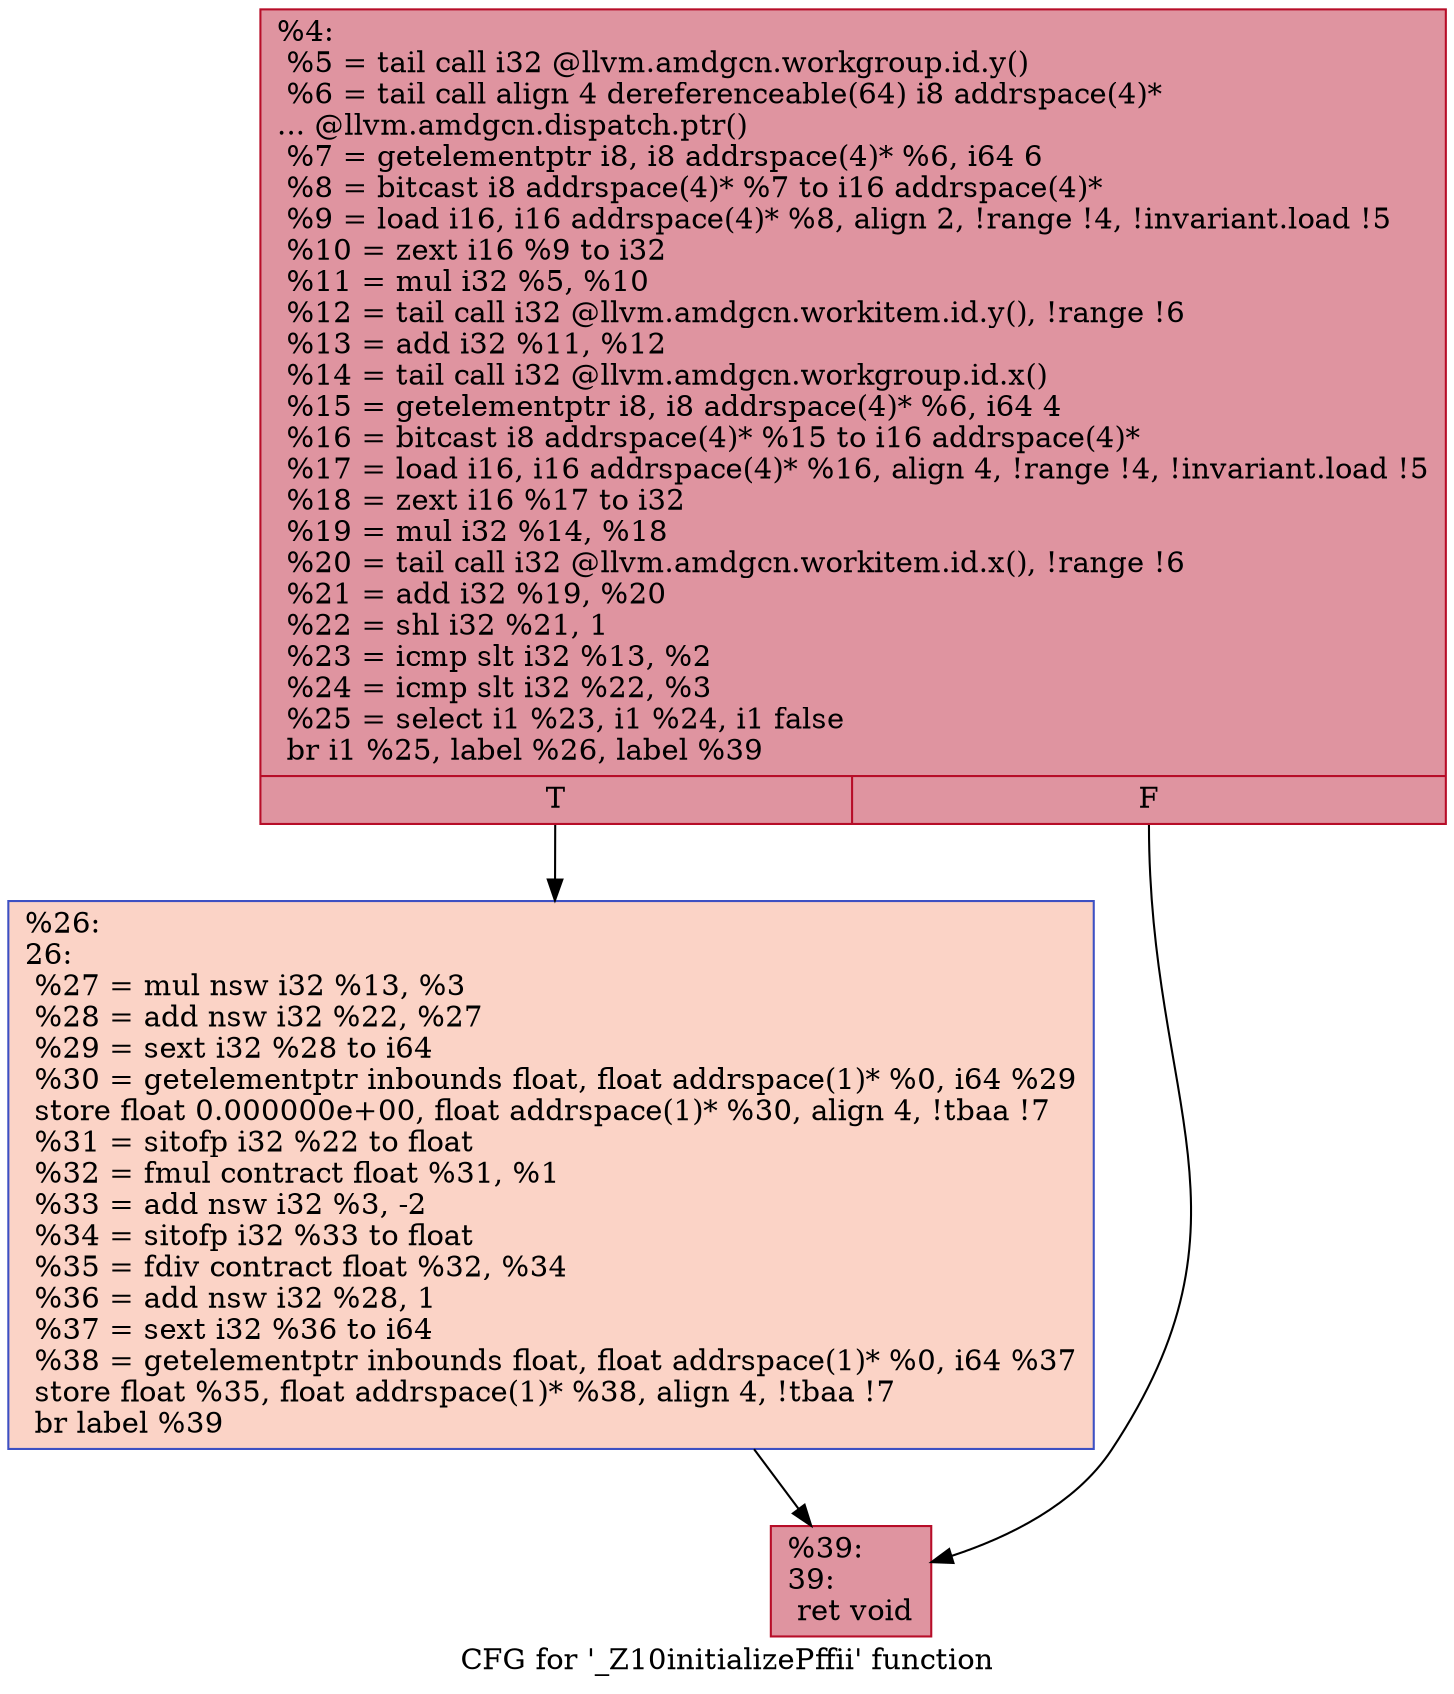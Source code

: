 digraph "CFG for '_Z10initializePffii' function" {
	label="CFG for '_Z10initializePffii' function";

	Node0x62c73e0 [shape=record,color="#b70d28ff", style=filled, fillcolor="#b70d2870",label="{%4:\l  %5 = tail call i32 @llvm.amdgcn.workgroup.id.y()\l  %6 = tail call align 4 dereferenceable(64) i8 addrspace(4)*\l... @llvm.amdgcn.dispatch.ptr()\l  %7 = getelementptr i8, i8 addrspace(4)* %6, i64 6\l  %8 = bitcast i8 addrspace(4)* %7 to i16 addrspace(4)*\l  %9 = load i16, i16 addrspace(4)* %8, align 2, !range !4, !invariant.load !5\l  %10 = zext i16 %9 to i32\l  %11 = mul i32 %5, %10\l  %12 = tail call i32 @llvm.amdgcn.workitem.id.y(), !range !6\l  %13 = add i32 %11, %12\l  %14 = tail call i32 @llvm.amdgcn.workgroup.id.x()\l  %15 = getelementptr i8, i8 addrspace(4)* %6, i64 4\l  %16 = bitcast i8 addrspace(4)* %15 to i16 addrspace(4)*\l  %17 = load i16, i16 addrspace(4)* %16, align 4, !range !4, !invariant.load !5\l  %18 = zext i16 %17 to i32\l  %19 = mul i32 %14, %18\l  %20 = tail call i32 @llvm.amdgcn.workitem.id.x(), !range !6\l  %21 = add i32 %19, %20\l  %22 = shl i32 %21, 1\l  %23 = icmp slt i32 %13, %2\l  %24 = icmp slt i32 %22, %3\l  %25 = select i1 %23, i1 %24, i1 false\l  br i1 %25, label %26, label %39\l|{<s0>T|<s1>F}}"];
	Node0x62c73e0:s0 -> Node0x62caf10;
	Node0x62c73e0:s1 -> Node0x62cafa0;
	Node0x62caf10 [shape=record,color="#3d50c3ff", style=filled, fillcolor="#f59c7d70",label="{%26:\l26:                                               \l  %27 = mul nsw i32 %13, %3\l  %28 = add nsw i32 %22, %27\l  %29 = sext i32 %28 to i64\l  %30 = getelementptr inbounds float, float addrspace(1)* %0, i64 %29\l  store float 0.000000e+00, float addrspace(1)* %30, align 4, !tbaa !7\l  %31 = sitofp i32 %22 to float\l  %32 = fmul contract float %31, %1\l  %33 = add nsw i32 %3, -2\l  %34 = sitofp i32 %33 to float\l  %35 = fdiv contract float %32, %34\l  %36 = add nsw i32 %28, 1\l  %37 = sext i32 %36 to i64\l  %38 = getelementptr inbounds float, float addrspace(1)* %0, i64 %37\l  store float %35, float addrspace(1)* %38, align 4, !tbaa !7\l  br label %39\l}"];
	Node0x62caf10 -> Node0x62cafa0;
	Node0x62cafa0 [shape=record,color="#b70d28ff", style=filled, fillcolor="#b70d2870",label="{%39:\l39:                                               \l  ret void\l}"];
}
